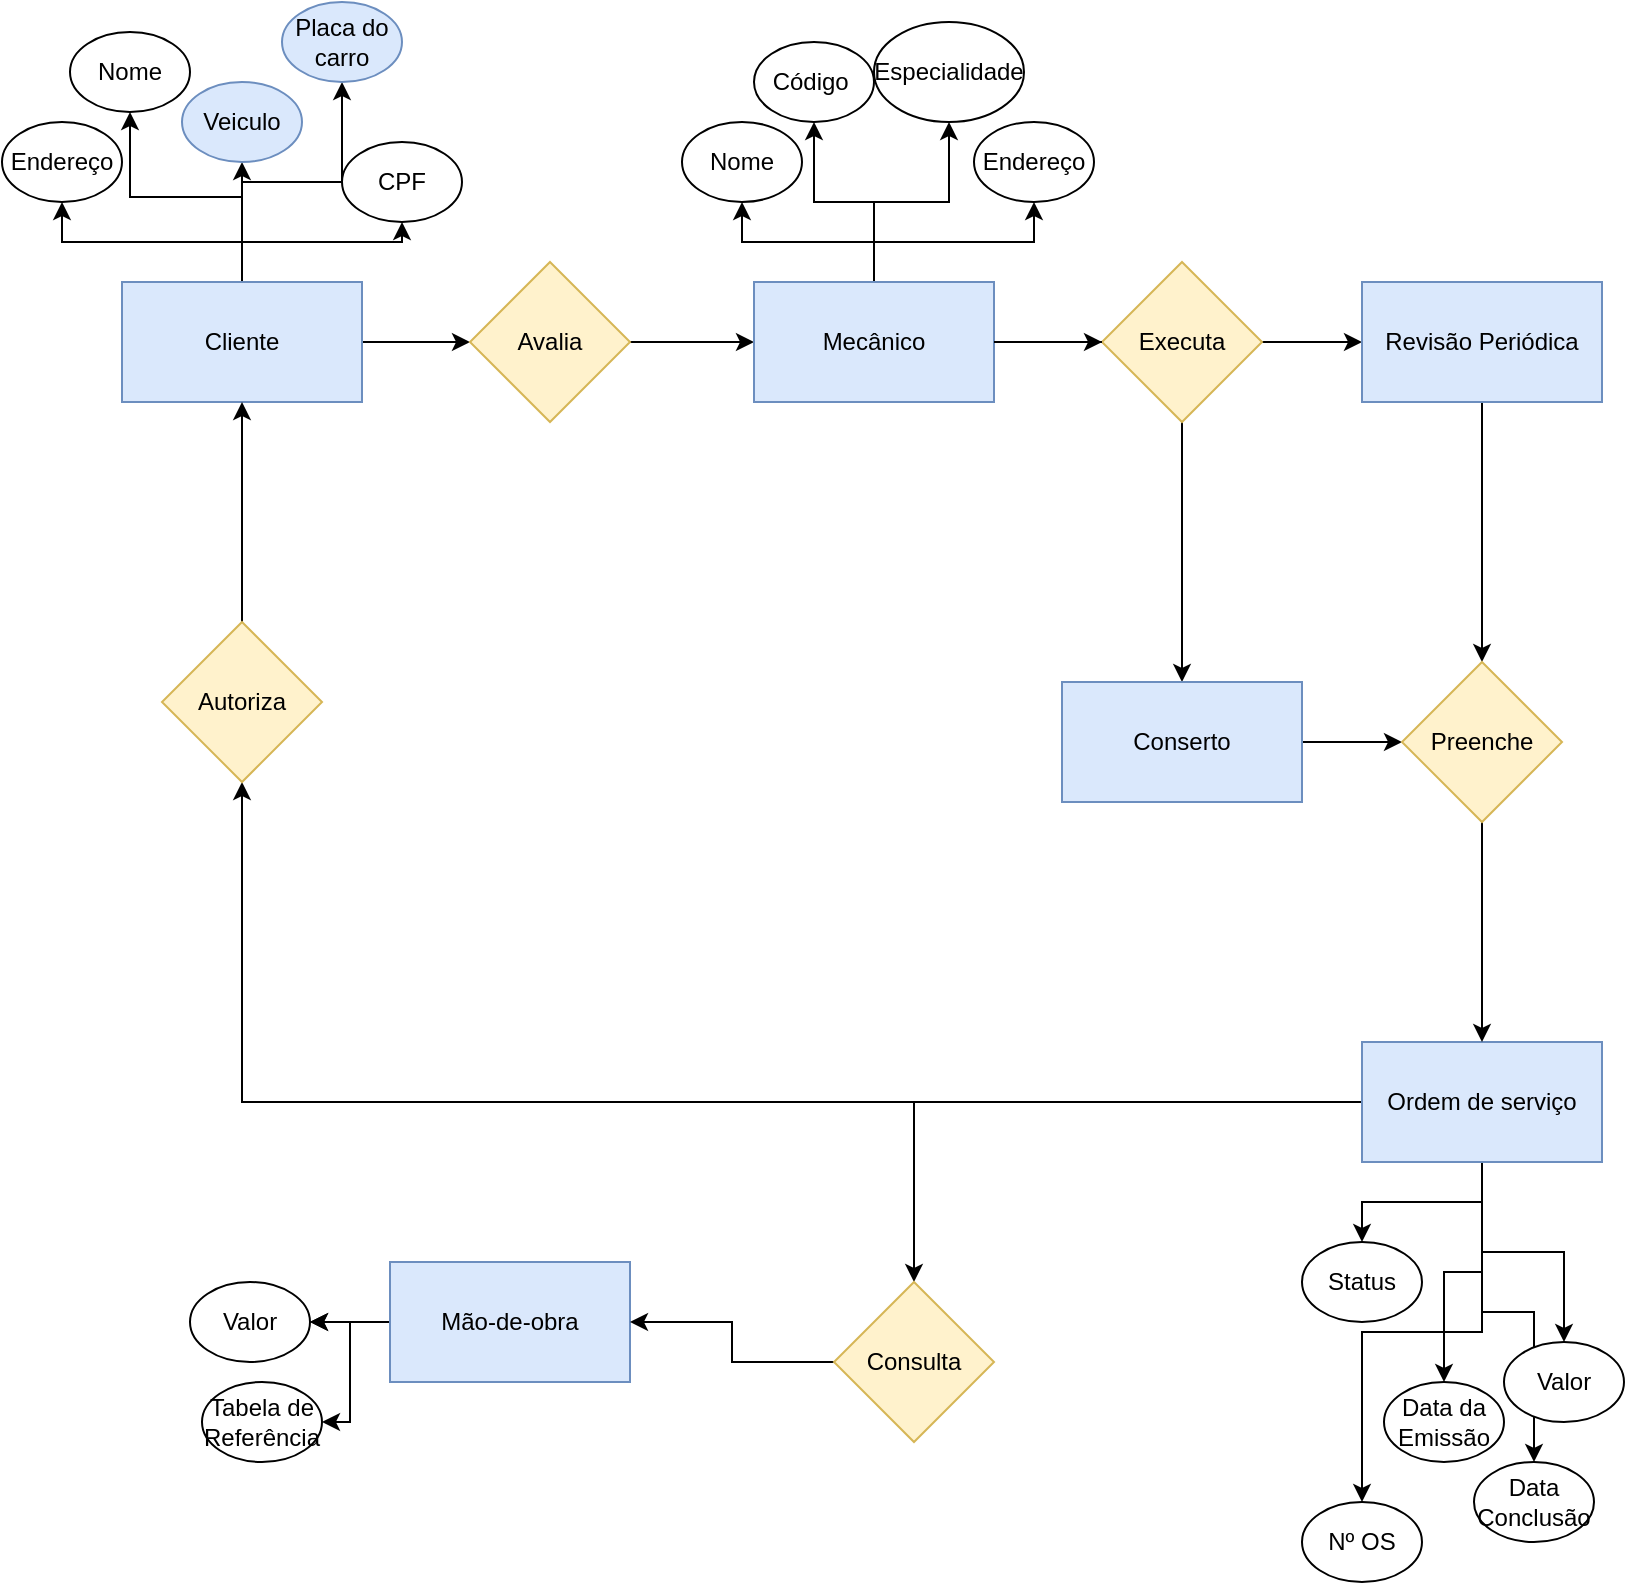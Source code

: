 <mxfile version="20.3.6" type="github">
  <diagram id="Y0sqept9pi_xl3QxsWYv" name="Página-1">
    <mxGraphModel dx="1381" dy="1933" grid="1" gridSize="10" guides="1" tooltips="1" connect="1" arrows="1" fold="1" page="1" pageScale="1" pageWidth="827" pageHeight="1169" math="0" shadow="0">
      <root>
        <mxCell id="0" />
        <mxCell id="1" parent="0" />
        <mxCell id="a-KHeiipUyL35YYgTzhU-27" value="" style="edgeStyle=orthogonalEdgeStyle;rounded=0;orthogonalLoop=1;jettySize=auto;html=1;" edge="1" parent="1" source="a-KHeiipUyL35YYgTzhU-10" target="a-KHeiipUyL35YYgTzhU-26">
          <mxGeometry relative="1" as="geometry" />
        </mxCell>
        <mxCell id="a-KHeiipUyL35YYgTzhU-29" value="" style="edgeStyle=orthogonalEdgeStyle;rounded=0;orthogonalLoop=1;jettySize=auto;html=1;" edge="1" parent="1" source="a-KHeiipUyL35YYgTzhU-10" target="a-KHeiipUyL35YYgTzhU-28">
          <mxGeometry relative="1" as="geometry" />
        </mxCell>
        <mxCell id="a-KHeiipUyL35YYgTzhU-31" value="" style="edgeStyle=orthogonalEdgeStyle;rounded=0;orthogonalLoop=1;jettySize=auto;html=1;" edge="1" parent="1" source="a-KHeiipUyL35YYgTzhU-10" target="a-KHeiipUyL35YYgTzhU-30">
          <mxGeometry relative="1" as="geometry" />
        </mxCell>
        <mxCell id="a-KHeiipUyL35YYgTzhU-53" value="" style="edgeStyle=orthogonalEdgeStyle;rounded=0;orthogonalLoop=1;jettySize=auto;html=1;" edge="1" parent="1" source="a-KHeiipUyL35YYgTzhU-10" target="a-KHeiipUyL35YYgTzhU-52">
          <mxGeometry relative="1" as="geometry" />
        </mxCell>
        <mxCell id="a-KHeiipUyL35YYgTzhU-82" value="" style="edgeStyle=orthogonalEdgeStyle;rounded=0;orthogonalLoop=1;jettySize=auto;html=1;" edge="1" parent="1" source="a-KHeiipUyL35YYgTzhU-10" target="a-KHeiipUyL35YYgTzhU-81">
          <mxGeometry relative="1" as="geometry" />
        </mxCell>
        <mxCell id="a-KHeiipUyL35YYgTzhU-84" value="" style="edgeStyle=orthogonalEdgeStyle;rounded=0;orthogonalLoop=1;jettySize=auto;html=1;" edge="1" parent="1" source="a-KHeiipUyL35YYgTzhU-10" target="a-KHeiipUyL35YYgTzhU-83">
          <mxGeometry relative="1" as="geometry" />
        </mxCell>
        <mxCell id="a-KHeiipUyL35YYgTzhU-10" value="Cliente" style="rounded=0;whiteSpace=wrap;html=1;fillColor=#dae8fc;strokeColor=#6c8ebf;" vertex="1" parent="1">
          <mxGeometry x="70" y="-960" width="120" height="60" as="geometry" />
        </mxCell>
        <mxCell id="a-KHeiipUyL35YYgTzhU-98" value="" style="edgeStyle=orthogonalEdgeStyle;rounded=0;orthogonalLoop=1;jettySize=auto;html=1;" edge="1" parent="1" source="a-KHeiipUyL35YYgTzhU-11" target="a-KHeiipUyL35YYgTzhU-97">
          <mxGeometry relative="1" as="geometry" />
        </mxCell>
        <mxCell id="a-KHeiipUyL35YYgTzhU-105" value="" style="edgeStyle=orthogonalEdgeStyle;rounded=0;orthogonalLoop=1;jettySize=auto;html=1;" edge="1" parent="1" source="a-KHeiipUyL35YYgTzhU-11" target="a-KHeiipUyL35YYgTzhU-97">
          <mxGeometry relative="1" as="geometry" />
        </mxCell>
        <mxCell id="a-KHeiipUyL35YYgTzhU-107" value="" style="edgeStyle=orthogonalEdgeStyle;rounded=0;orthogonalLoop=1;jettySize=auto;html=1;" edge="1" parent="1" source="a-KHeiipUyL35YYgTzhU-11" target="a-KHeiipUyL35YYgTzhU-106">
          <mxGeometry relative="1" as="geometry" />
        </mxCell>
        <mxCell id="a-KHeiipUyL35YYgTzhU-11" value="Mão-de-obra" style="rounded=0;whiteSpace=wrap;html=1;fillColor=#dae8fc;strokeColor=#6c8ebf;" vertex="1" parent="1">
          <mxGeometry x="204" y="-470" width="120" height="60" as="geometry" />
        </mxCell>
        <mxCell id="a-KHeiipUyL35YYgTzhU-33" value="" style="edgeStyle=orthogonalEdgeStyle;rounded=0;orthogonalLoop=1;jettySize=auto;html=1;" edge="1" parent="1" source="a-KHeiipUyL35YYgTzhU-12" target="a-KHeiipUyL35YYgTzhU-32">
          <mxGeometry relative="1" as="geometry" />
        </mxCell>
        <mxCell id="a-KHeiipUyL35YYgTzhU-35" value="" style="edgeStyle=orthogonalEdgeStyle;rounded=0;orthogonalLoop=1;jettySize=auto;html=1;" edge="1" parent="1" source="a-KHeiipUyL35YYgTzhU-12" target="a-KHeiipUyL35YYgTzhU-34">
          <mxGeometry relative="1" as="geometry" />
        </mxCell>
        <mxCell id="a-KHeiipUyL35YYgTzhU-40" value="" style="edgeStyle=orthogonalEdgeStyle;rounded=0;orthogonalLoop=1;jettySize=auto;html=1;" edge="1" parent="1" source="a-KHeiipUyL35YYgTzhU-12" target="a-KHeiipUyL35YYgTzhU-39">
          <mxGeometry relative="1" as="geometry" />
        </mxCell>
        <mxCell id="a-KHeiipUyL35YYgTzhU-93" value="" style="edgeStyle=orthogonalEdgeStyle;rounded=0;orthogonalLoop=1;jettySize=auto;html=1;" edge="1" parent="1" source="a-KHeiipUyL35YYgTzhU-12" target="a-KHeiipUyL35YYgTzhU-92">
          <mxGeometry relative="1" as="geometry" />
        </mxCell>
        <mxCell id="a-KHeiipUyL35YYgTzhU-95" value="" style="edgeStyle=orthogonalEdgeStyle;rounded=0;orthogonalLoop=1;jettySize=auto;html=1;" edge="1" parent="1" source="a-KHeiipUyL35YYgTzhU-12" target="a-KHeiipUyL35YYgTzhU-94">
          <mxGeometry relative="1" as="geometry" />
        </mxCell>
        <mxCell id="a-KHeiipUyL35YYgTzhU-100" value="" style="edgeStyle=orthogonalEdgeStyle;rounded=0;orthogonalLoop=1;jettySize=auto;html=1;" edge="1" parent="1" source="a-KHeiipUyL35YYgTzhU-12" target="a-KHeiipUyL35YYgTzhU-99">
          <mxGeometry relative="1" as="geometry" />
        </mxCell>
        <mxCell id="a-KHeiipUyL35YYgTzhU-103" value="" style="edgeStyle=orthogonalEdgeStyle;rounded=0;orthogonalLoop=1;jettySize=auto;html=1;" edge="1" parent="1" source="a-KHeiipUyL35YYgTzhU-12" target="a-KHeiipUyL35YYgTzhU-102">
          <mxGeometry relative="1" as="geometry" />
        </mxCell>
        <mxCell id="a-KHeiipUyL35YYgTzhU-12" value="Ordem de serviço" style="rounded=0;whiteSpace=wrap;html=1;fillColor=#dae8fc;strokeColor=#6c8ebf;" vertex="1" parent="1">
          <mxGeometry x="690" y="-580" width="120" height="60" as="geometry" />
        </mxCell>
        <mxCell id="a-KHeiipUyL35YYgTzhU-26" value="Nome" style="ellipse;whiteSpace=wrap;html=1;rounded=0;" vertex="1" parent="1">
          <mxGeometry x="44" y="-1085" width="60" height="40" as="geometry" />
        </mxCell>
        <mxCell id="a-KHeiipUyL35YYgTzhU-28" value="CPF" style="ellipse;whiteSpace=wrap;html=1;rounded=0;" vertex="1" parent="1">
          <mxGeometry x="180" y="-1030" width="60" height="40" as="geometry" />
        </mxCell>
        <mxCell id="a-KHeiipUyL35YYgTzhU-30" value="Endereço" style="ellipse;whiteSpace=wrap;html=1;rounded=0;" vertex="1" parent="1">
          <mxGeometry x="10" y="-1040" width="60" height="40" as="geometry" />
        </mxCell>
        <mxCell id="a-KHeiipUyL35YYgTzhU-32" value="Nº OS" style="ellipse;whiteSpace=wrap;html=1;rounded=0;" vertex="1" parent="1">
          <mxGeometry x="660" y="-350" width="60" height="40" as="geometry" />
        </mxCell>
        <mxCell id="a-KHeiipUyL35YYgTzhU-34" value="Data da Emissão" style="ellipse;whiteSpace=wrap;html=1;rounded=0;" vertex="1" parent="1">
          <mxGeometry x="701" y="-410" width="60" height="40" as="geometry" />
        </mxCell>
        <mxCell id="a-KHeiipUyL35YYgTzhU-39" value="Valor" style="ellipse;whiteSpace=wrap;html=1;rounded=0;" vertex="1" parent="1">
          <mxGeometry x="761" y="-430" width="60" height="40" as="geometry" />
        </mxCell>
        <mxCell id="a-KHeiipUyL35YYgTzhU-55" value="" style="edgeStyle=orthogonalEdgeStyle;rounded=0;orthogonalLoop=1;jettySize=auto;html=1;" edge="1" parent="1" source="a-KHeiipUyL35YYgTzhU-52" target="a-KHeiipUyL35YYgTzhU-54">
          <mxGeometry relative="1" as="geometry" />
        </mxCell>
        <mxCell id="a-KHeiipUyL35YYgTzhU-52" value="Avalia" style="rhombus;whiteSpace=wrap;html=1;rounded=0;fillColor=#fff2cc;strokeColor=#d6b656;" vertex="1" parent="1">
          <mxGeometry x="244" y="-970" width="80" height="80" as="geometry" />
        </mxCell>
        <mxCell id="a-KHeiipUyL35YYgTzhU-58" value="" style="edgeStyle=orthogonalEdgeStyle;rounded=0;orthogonalLoop=1;jettySize=auto;html=1;" edge="1" parent="1" source="a-KHeiipUyL35YYgTzhU-54" target="a-KHeiipUyL35YYgTzhU-57">
          <mxGeometry relative="1" as="geometry" />
        </mxCell>
        <mxCell id="a-KHeiipUyL35YYgTzhU-60" value="" style="edgeStyle=orthogonalEdgeStyle;rounded=0;orthogonalLoop=1;jettySize=auto;html=1;" edge="1" parent="1" source="a-KHeiipUyL35YYgTzhU-54" target="a-KHeiipUyL35YYgTzhU-59">
          <mxGeometry relative="1" as="geometry" />
        </mxCell>
        <mxCell id="a-KHeiipUyL35YYgTzhU-62" value="" style="edgeStyle=orthogonalEdgeStyle;rounded=0;orthogonalLoop=1;jettySize=auto;html=1;" edge="1" parent="1" source="a-KHeiipUyL35YYgTzhU-54" target="a-KHeiipUyL35YYgTzhU-61">
          <mxGeometry relative="1" as="geometry" />
        </mxCell>
        <mxCell id="a-KHeiipUyL35YYgTzhU-64" value="" style="edgeStyle=orthogonalEdgeStyle;rounded=0;orthogonalLoop=1;jettySize=auto;html=1;" edge="1" parent="1" source="a-KHeiipUyL35YYgTzhU-54" target="a-KHeiipUyL35YYgTzhU-63">
          <mxGeometry relative="1" as="geometry" />
        </mxCell>
        <mxCell id="a-KHeiipUyL35YYgTzhU-86" value="" style="edgeStyle=orthogonalEdgeStyle;rounded=0;orthogonalLoop=1;jettySize=auto;html=1;" edge="1" parent="1" source="a-KHeiipUyL35YYgTzhU-54" target="a-KHeiipUyL35YYgTzhU-85">
          <mxGeometry relative="1" as="geometry" />
        </mxCell>
        <mxCell id="a-KHeiipUyL35YYgTzhU-54" value="Mecânico" style="whiteSpace=wrap;html=1;rounded=0;fillColor=#dae8fc;strokeColor=#6c8ebf;" vertex="1" parent="1">
          <mxGeometry x="386" y="-960" width="120" height="60" as="geometry" />
        </mxCell>
        <mxCell id="a-KHeiipUyL35YYgTzhU-57" value="Nome" style="ellipse;whiteSpace=wrap;html=1;rounded=0;" vertex="1" parent="1">
          <mxGeometry x="350" y="-1040" width="60" height="40" as="geometry" />
        </mxCell>
        <mxCell id="a-KHeiipUyL35YYgTzhU-59" value="Código&amp;nbsp;" style="ellipse;whiteSpace=wrap;html=1;rounded=0;" vertex="1" parent="1">
          <mxGeometry x="386" y="-1080" width="60" height="40" as="geometry" />
        </mxCell>
        <mxCell id="a-KHeiipUyL35YYgTzhU-61" value="Especialidade" style="ellipse;whiteSpace=wrap;html=1;rounded=0;" vertex="1" parent="1">
          <mxGeometry x="446" y="-1090" width="75" height="50" as="geometry" />
        </mxCell>
        <mxCell id="a-KHeiipUyL35YYgTzhU-63" value="Endereço" style="ellipse;whiteSpace=wrap;html=1;rounded=0;" vertex="1" parent="1">
          <mxGeometry x="496" y="-1040" width="60" height="40" as="geometry" />
        </mxCell>
        <mxCell id="a-KHeiipUyL35YYgTzhU-81" value="Veiculo" style="ellipse;whiteSpace=wrap;html=1;fillColor=#dae8fc;strokeColor=#6c8ebf;rounded=0;" vertex="1" parent="1">
          <mxGeometry x="100" y="-1060" width="60" height="40" as="geometry" />
        </mxCell>
        <mxCell id="a-KHeiipUyL35YYgTzhU-83" value="Placa do carro" style="ellipse;whiteSpace=wrap;html=1;fillColor=#dae8fc;strokeColor=#6c8ebf;rounded=0;" vertex="1" parent="1">
          <mxGeometry x="150" y="-1100" width="60" height="40" as="geometry" />
        </mxCell>
        <mxCell id="a-KHeiipUyL35YYgTzhU-88" value="" style="edgeStyle=orthogonalEdgeStyle;rounded=0;orthogonalLoop=1;jettySize=auto;html=1;" edge="1" parent="1" source="a-KHeiipUyL35YYgTzhU-85" target="a-KHeiipUyL35YYgTzhU-87">
          <mxGeometry relative="1" as="geometry" />
        </mxCell>
        <mxCell id="a-KHeiipUyL35YYgTzhU-90" value="" style="edgeStyle=orthogonalEdgeStyle;rounded=0;orthogonalLoop=1;jettySize=auto;html=1;" edge="1" parent="1" source="a-KHeiipUyL35YYgTzhU-85" target="a-KHeiipUyL35YYgTzhU-89">
          <mxGeometry relative="1" as="geometry" />
        </mxCell>
        <mxCell id="a-KHeiipUyL35YYgTzhU-113" style="edgeStyle=orthogonalEdgeStyle;rounded=0;orthogonalLoop=1;jettySize=auto;html=1;" edge="1" parent="1" source="a-KHeiipUyL35YYgTzhU-87" target="a-KHeiipUyL35YYgTzhU-109">
          <mxGeometry relative="1" as="geometry" />
        </mxCell>
        <mxCell id="a-KHeiipUyL35YYgTzhU-87" value="Revisão Periódica" style="whiteSpace=wrap;html=1;fillColor=#dae8fc;strokeColor=#6c8ebf;rounded=0;" vertex="1" parent="1">
          <mxGeometry x="690" y="-960" width="120" height="60" as="geometry" />
        </mxCell>
        <mxCell id="a-KHeiipUyL35YYgTzhU-110" value="" style="edgeStyle=orthogonalEdgeStyle;rounded=0;orthogonalLoop=1;jettySize=auto;html=1;" edge="1" parent="1" source="a-KHeiipUyL35YYgTzhU-89" target="a-KHeiipUyL35YYgTzhU-109">
          <mxGeometry relative="1" as="geometry" />
        </mxCell>
        <mxCell id="a-KHeiipUyL35YYgTzhU-89" value="Conserto" style="whiteSpace=wrap;html=1;fillColor=#dae8fc;strokeColor=#6c8ebf;rounded=0;" vertex="1" parent="1">
          <mxGeometry x="540" y="-760" width="120" height="60" as="geometry" />
        </mxCell>
        <mxCell id="a-KHeiipUyL35YYgTzhU-92" value="Status" style="ellipse;whiteSpace=wrap;html=1;rounded=0;" vertex="1" parent="1">
          <mxGeometry x="660" y="-480" width="60" height="40" as="geometry" />
        </mxCell>
        <mxCell id="a-KHeiipUyL35YYgTzhU-94" value="Data Conclusão" style="ellipse;whiteSpace=wrap;html=1;rounded=0;" vertex="1" parent="1">
          <mxGeometry x="746" y="-370" width="60" height="40" as="geometry" />
        </mxCell>
        <mxCell id="a-KHeiipUyL35YYgTzhU-97" value="Valor" style="ellipse;whiteSpace=wrap;html=1;rounded=0;" vertex="1" parent="1">
          <mxGeometry x="104" y="-460" width="60" height="40" as="geometry" />
        </mxCell>
        <mxCell id="a-KHeiipUyL35YYgTzhU-101" style="edgeStyle=orthogonalEdgeStyle;rounded=0;orthogonalLoop=1;jettySize=auto;html=1;" edge="1" parent="1" source="a-KHeiipUyL35YYgTzhU-99" target="a-KHeiipUyL35YYgTzhU-10">
          <mxGeometry relative="1" as="geometry" />
        </mxCell>
        <mxCell id="a-KHeiipUyL35YYgTzhU-99" value="Autoriza" style="rhombus;whiteSpace=wrap;html=1;rounded=0;fillColor=#fff2cc;strokeColor=#d6b656;" vertex="1" parent="1">
          <mxGeometry x="90" y="-790" width="80" height="80" as="geometry" />
        </mxCell>
        <mxCell id="a-KHeiipUyL35YYgTzhU-104" style="edgeStyle=orthogonalEdgeStyle;rounded=0;orthogonalLoop=1;jettySize=auto;html=1;exitX=0;exitY=0.5;exitDx=0;exitDy=0;entryX=1;entryY=0.5;entryDx=0;entryDy=0;" edge="1" parent="1" source="a-KHeiipUyL35YYgTzhU-102" target="a-KHeiipUyL35YYgTzhU-11">
          <mxGeometry relative="1" as="geometry" />
        </mxCell>
        <mxCell id="a-KHeiipUyL35YYgTzhU-102" value="Consulta" style="rhombus;whiteSpace=wrap;html=1;rounded=0;fillColor=#fff2cc;strokeColor=#d6b656;" vertex="1" parent="1">
          <mxGeometry x="426" y="-460" width="80" height="80" as="geometry" />
        </mxCell>
        <mxCell id="a-KHeiipUyL35YYgTzhU-106" value="Tabela de Referência" style="ellipse;whiteSpace=wrap;html=1;rounded=0;" vertex="1" parent="1">
          <mxGeometry x="110" y="-410" width="60" height="40" as="geometry" />
        </mxCell>
        <mxCell id="a-KHeiipUyL35YYgTzhU-85" value="Executa" style="rhombus;whiteSpace=wrap;html=1;fillColor=#fff2cc;strokeColor=#d6b656;rounded=0;" vertex="1" parent="1">
          <mxGeometry x="560" y="-970" width="80" height="80" as="geometry" />
        </mxCell>
        <mxCell id="a-KHeiipUyL35YYgTzhU-108" value="" style="edgeStyle=orthogonalEdgeStyle;rounded=0;orthogonalLoop=1;jettySize=auto;html=1;endArrow=none;" edge="1" parent="1" source="a-KHeiipUyL35YYgTzhU-54" target="a-KHeiipUyL35YYgTzhU-85">
          <mxGeometry relative="1" as="geometry">
            <mxPoint x="530" y="-930" as="sourcePoint" />
            <mxPoint x="670" y="-660" as="targetPoint" />
          </mxGeometry>
        </mxCell>
        <mxCell id="a-KHeiipUyL35YYgTzhU-111" value="" style="edgeStyle=orthogonalEdgeStyle;rounded=0;orthogonalLoop=1;jettySize=auto;html=1;" edge="1" parent="1" source="a-KHeiipUyL35YYgTzhU-109" target="a-KHeiipUyL35YYgTzhU-12">
          <mxGeometry relative="1" as="geometry" />
        </mxCell>
        <mxCell id="a-KHeiipUyL35YYgTzhU-109" value="Preenche" style="rhombus;whiteSpace=wrap;html=1;fillColor=#fff2cc;strokeColor=#d6b656;rounded=0;" vertex="1" parent="1">
          <mxGeometry x="710" y="-770" width="80" height="80" as="geometry" />
        </mxCell>
      </root>
    </mxGraphModel>
  </diagram>
</mxfile>
